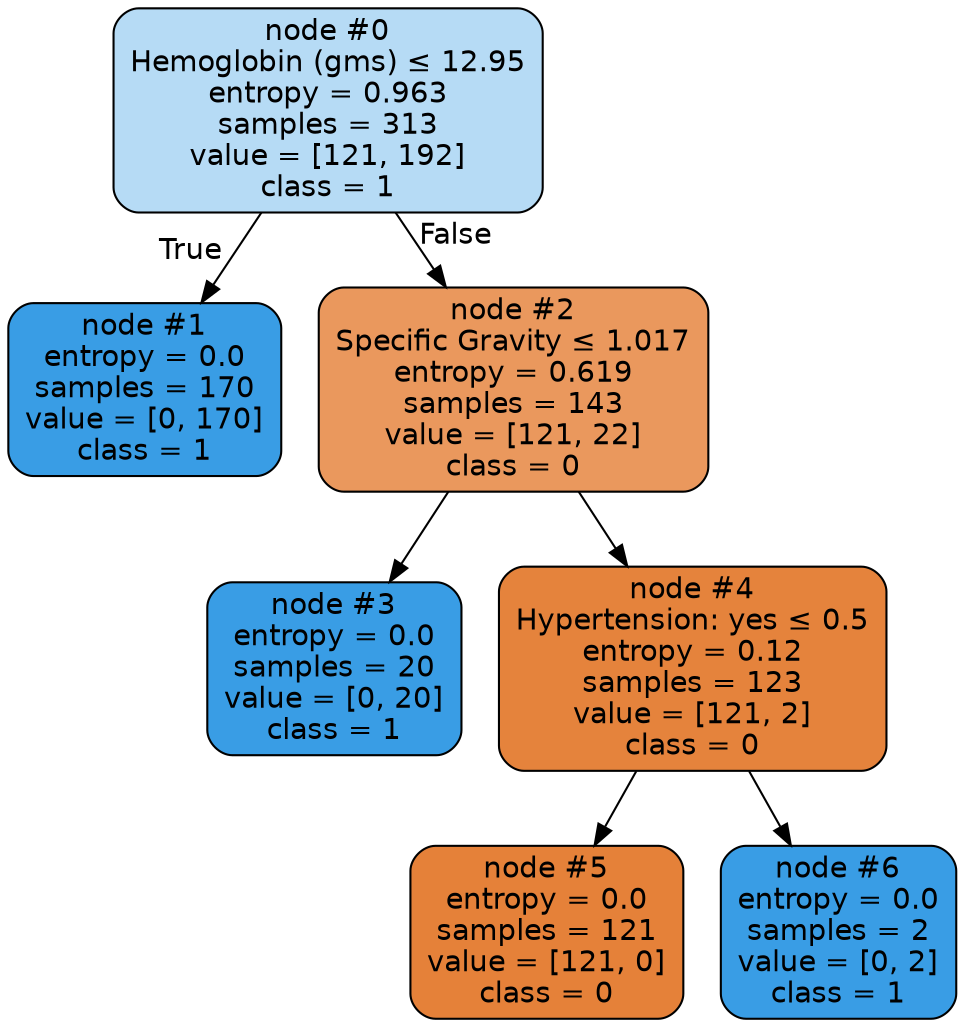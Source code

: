 digraph Tree {
node [shape=box, style="filled, rounded", color="black", fontname="helvetica"] ;
edge [fontname="helvetica"] ;
0 [label=<node &#35;0<br/>Hemoglobin (gms) &le; 12.95<br/>entropy = 0.963<br/>samples = 313<br/>value = [121, 192]<br/>class = 1>, fillcolor="#b6dbf5"] ;
1 [label=<node &#35;1<br/>entropy = 0.0<br/>samples = 170<br/>value = [0, 170]<br/>class = 1>, fillcolor="#399de5"] ;
0 -> 1 [labeldistance=2.5, labelangle=45, headlabel="True"] ;
2 [label=<node &#35;2<br/>Specific Gravity &le; 1.017<br/>entropy = 0.619<br/>samples = 143<br/>value = [121, 22]<br/>class = 0>, fillcolor="#ea985d"] ;
0 -> 2 [labeldistance=2.5, labelangle=-45, headlabel="False"] ;
3 [label=<node &#35;3<br/>entropy = 0.0<br/>samples = 20<br/>value = [0, 20]<br/>class = 1>, fillcolor="#399de5"] ;
2 -> 3 ;
4 [label=<node &#35;4<br/>Hypertension: yes &le; 0.5<br/>entropy = 0.12<br/>samples = 123<br/>value = [121, 2]<br/>class = 0>, fillcolor="#e5833c"] ;
2 -> 4 ;
5 [label=<node &#35;5<br/>entropy = 0.0<br/>samples = 121<br/>value = [121, 0]<br/>class = 0>, fillcolor="#e58139"] ;
4 -> 5 ;
6 [label=<node &#35;6<br/>entropy = 0.0<br/>samples = 2<br/>value = [0, 2]<br/>class = 1>, fillcolor="#399de5"] ;
4 -> 6 ;
}